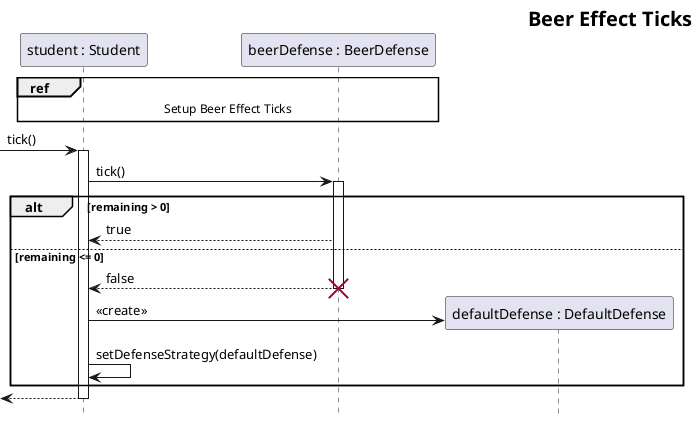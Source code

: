 @startuml BeerEffectTicks
skinparam headerFontSize 20
skinparam HeaderFontColor #000000
skinparam HeaderFontStyle bold
header Beer Effect Ticks
hide footbox

participant student as "student : Student"
participant beerDefense as "beerDefense : BeerDefense"

ref over student, beerDefense : Setup Beer Effect Ticks

-> student ++ : tick()
student -> beerDefense ++ : tick()
alt remaining > 0
    beerDefense --> student : true
else remaining <= 0
    return false
    destroy beerDefense

    create defense as "defaultDefense : DefaultDefense"
    student -> defense : <<create>>

    student -> student : setDefenseStrategy(defaultDefense)
end

return

@enduml